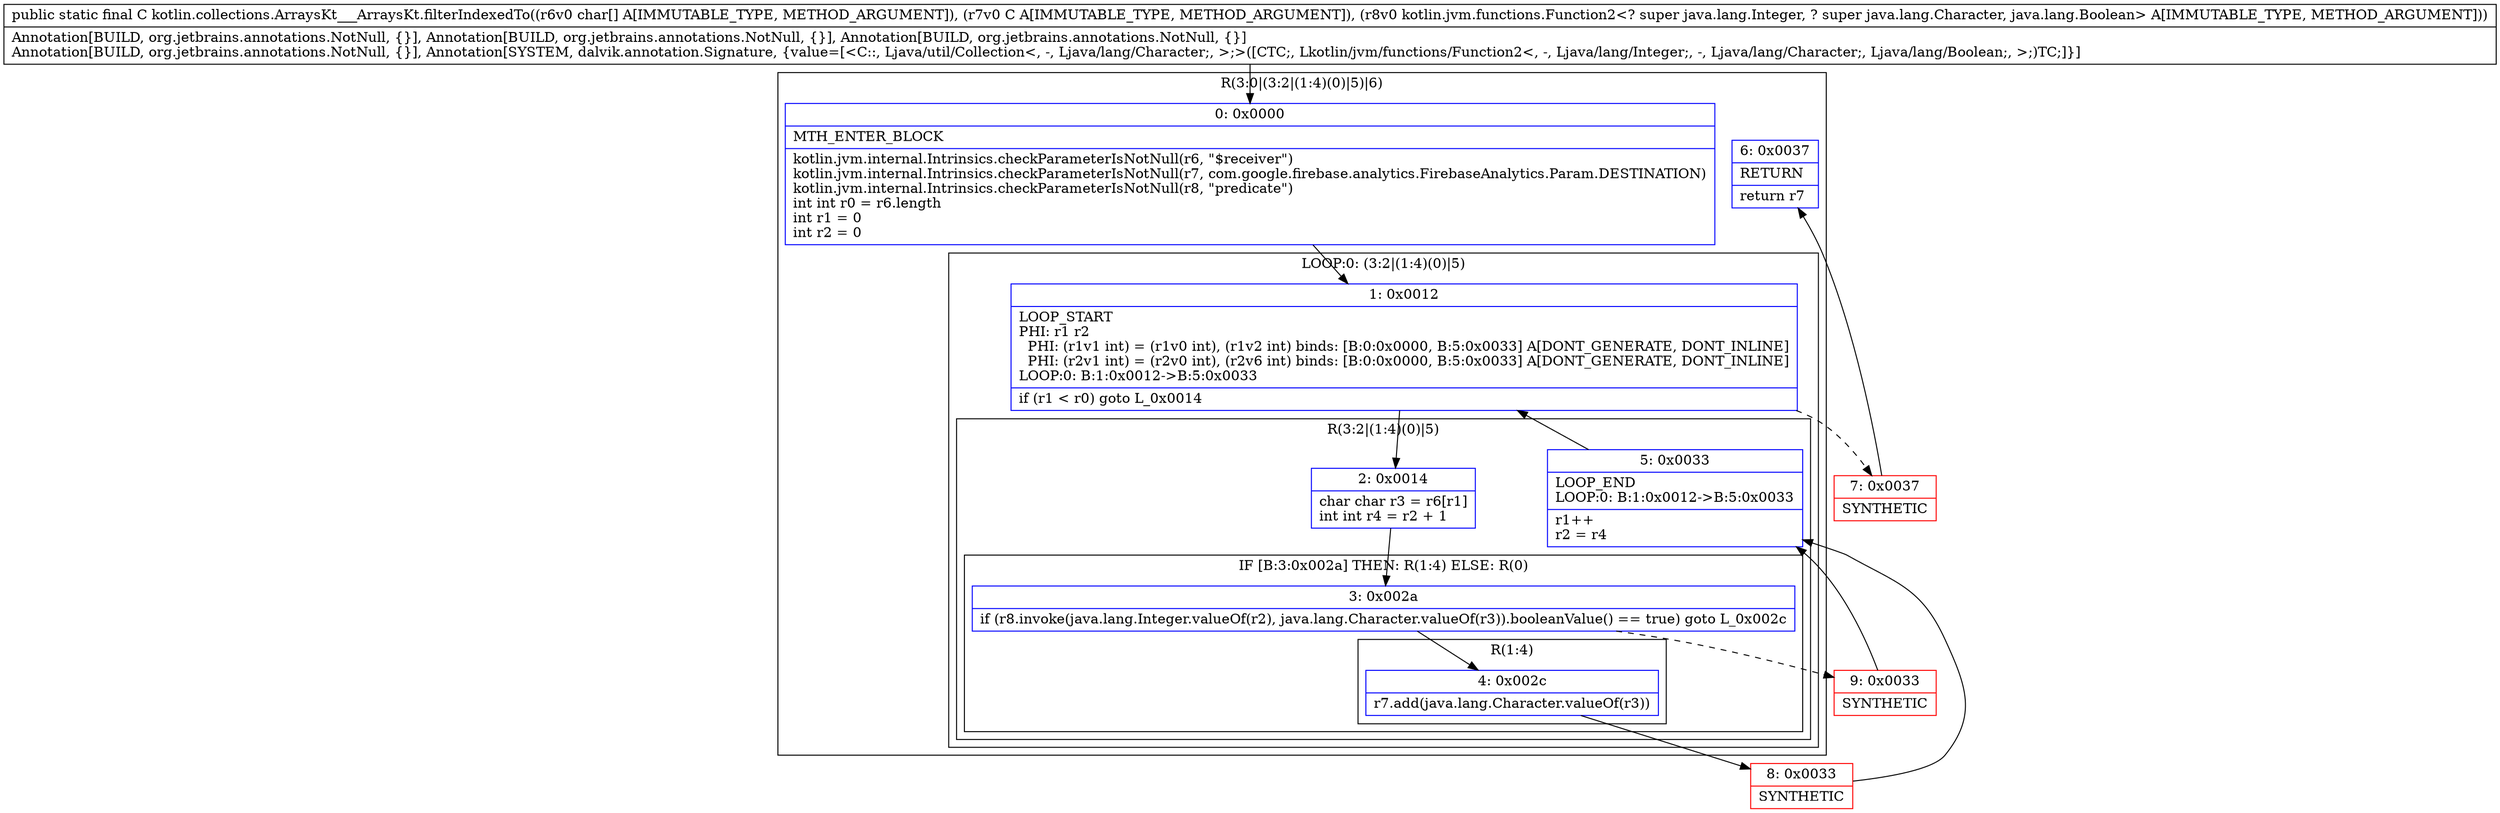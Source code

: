digraph "CFG forkotlin.collections.ArraysKt___ArraysKt.filterIndexedTo([CLjava\/util\/Collection;Lkotlin\/jvm\/functions\/Function2;)Ljava\/util\/Collection;" {
subgraph cluster_Region_1848435299 {
label = "R(3:0|(3:2|(1:4)(0)|5)|6)";
node [shape=record,color=blue];
Node_0 [shape=record,label="{0\:\ 0x0000|MTH_ENTER_BLOCK\l|kotlin.jvm.internal.Intrinsics.checkParameterIsNotNull(r6, \"$receiver\")\lkotlin.jvm.internal.Intrinsics.checkParameterIsNotNull(r7, com.google.firebase.analytics.FirebaseAnalytics.Param.DESTINATION)\lkotlin.jvm.internal.Intrinsics.checkParameterIsNotNull(r8, \"predicate\")\lint int r0 = r6.length\lint r1 = 0\lint r2 = 0\l}"];
subgraph cluster_LoopRegion_1516010142 {
label = "LOOP:0: (3:2|(1:4)(0)|5)";
node [shape=record,color=blue];
Node_1 [shape=record,label="{1\:\ 0x0012|LOOP_START\lPHI: r1 r2 \l  PHI: (r1v1 int) = (r1v0 int), (r1v2 int) binds: [B:0:0x0000, B:5:0x0033] A[DONT_GENERATE, DONT_INLINE]\l  PHI: (r2v1 int) = (r2v0 int), (r2v6 int) binds: [B:0:0x0000, B:5:0x0033] A[DONT_GENERATE, DONT_INLINE]\lLOOP:0: B:1:0x0012\-\>B:5:0x0033\l|if (r1 \< r0) goto L_0x0014\l}"];
subgraph cluster_Region_102589136 {
label = "R(3:2|(1:4)(0)|5)";
node [shape=record,color=blue];
Node_2 [shape=record,label="{2\:\ 0x0014|char char r3 = r6[r1]\lint int r4 = r2 + 1\l}"];
subgraph cluster_IfRegion_887459119 {
label = "IF [B:3:0x002a] THEN: R(1:4) ELSE: R(0)";
node [shape=record,color=blue];
Node_3 [shape=record,label="{3\:\ 0x002a|if (r8.invoke(java.lang.Integer.valueOf(r2), java.lang.Character.valueOf(r3)).booleanValue() == true) goto L_0x002c\l}"];
subgraph cluster_Region_1028869674 {
label = "R(1:4)";
node [shape=record,color=blue];
Node_4 [shape=record,label="{4\:\ 0x002c|r7.add(java.lang.Character.valueOf(r3))\l}"];
}
subgraph cluster_Region_1295665382 {
label = "R(0)";
node [shape=record,color=blue];
}
}
Node_5 [shape=record,label="{5\:\ 0x0033|LOOP_END\lLOOP:0: B:1:0x0012\-\>B:5:0x0033\l|r1++\lr2 = r4\l}"];
}
}
Node_6 [shape=record,label="{6\:\ 0x0037|RETURN\l|return r7\l}"];
}
Node_7 [shape=record,color=red,label="{7\:\ 0x0037|SYNTHETIC\l}"];
Node_8 [shape=record,color=red,label="{8\:\ 0x0033|SYNTHETIC\l}"];
Node_9 [shape=record,color=red,label="{9\:\ 0x0033|SYNTHETIC\l}"];
MethodNode[shape=record,label="{public static final C kotlin.collections.ArraysKt___ArraysKt.filterIndexedTo((r6v0 char[] A[IMMUTABLE_TYPE, METHOD_ARGUMENT]), (r7v0 C A[IMMUTABLE_TYPE, METHOD_ARGUMENT]), (r8v0 kotlin.jvm.functions.Function2\<? super java.lang.Integer, ? super java.lang.Character, java.lang.Boolean\> A[IMMUTABLE_TYPE, METHOD_ARGUMENT]))  | Annotation[BUILD, org.jetbrains.annotations.NotNull, \{\}], Annotation[BUILD, org.jetbrains.annotations.NotNull, \{\}], Annotation[BUILD, org.jetbrains.annotations.NotNull, \{\}]\lAnnotation[BUILD, org.jetbrains.annotations.NotNull, \{\}], Annotation[SYSTEM, dalvik.annotation.Signature, \{value=[\<C::, Ljava\/util\/Collection\<, \-, Ljava\/lang\/Character;, \>;\>([CTC;, Lkotlin\/jvm\/functions\/Function2\<, \-, Ljava\/lang\/Integer;, \-, Ljava\/lang\/Character;, Ljava\/lang\/Boolean;, \>;)TC;]\}]\l}"];
MethodNode -> Node_0;
Node_0 -> Node_1;
Node_1 -> Node_2;
Node_1 -> Node_7[style=dashed];
Node_2 -> Node_3;
Node_3 -> Node_4;
Node_3 -> Node_9[style=dashed];
Node_4 -> Node_8;
Node_5 -> Node_1;
Node_7 -> Node_6;
Node_8 -> Node_5;
Node_9 -> Node_5;
}

